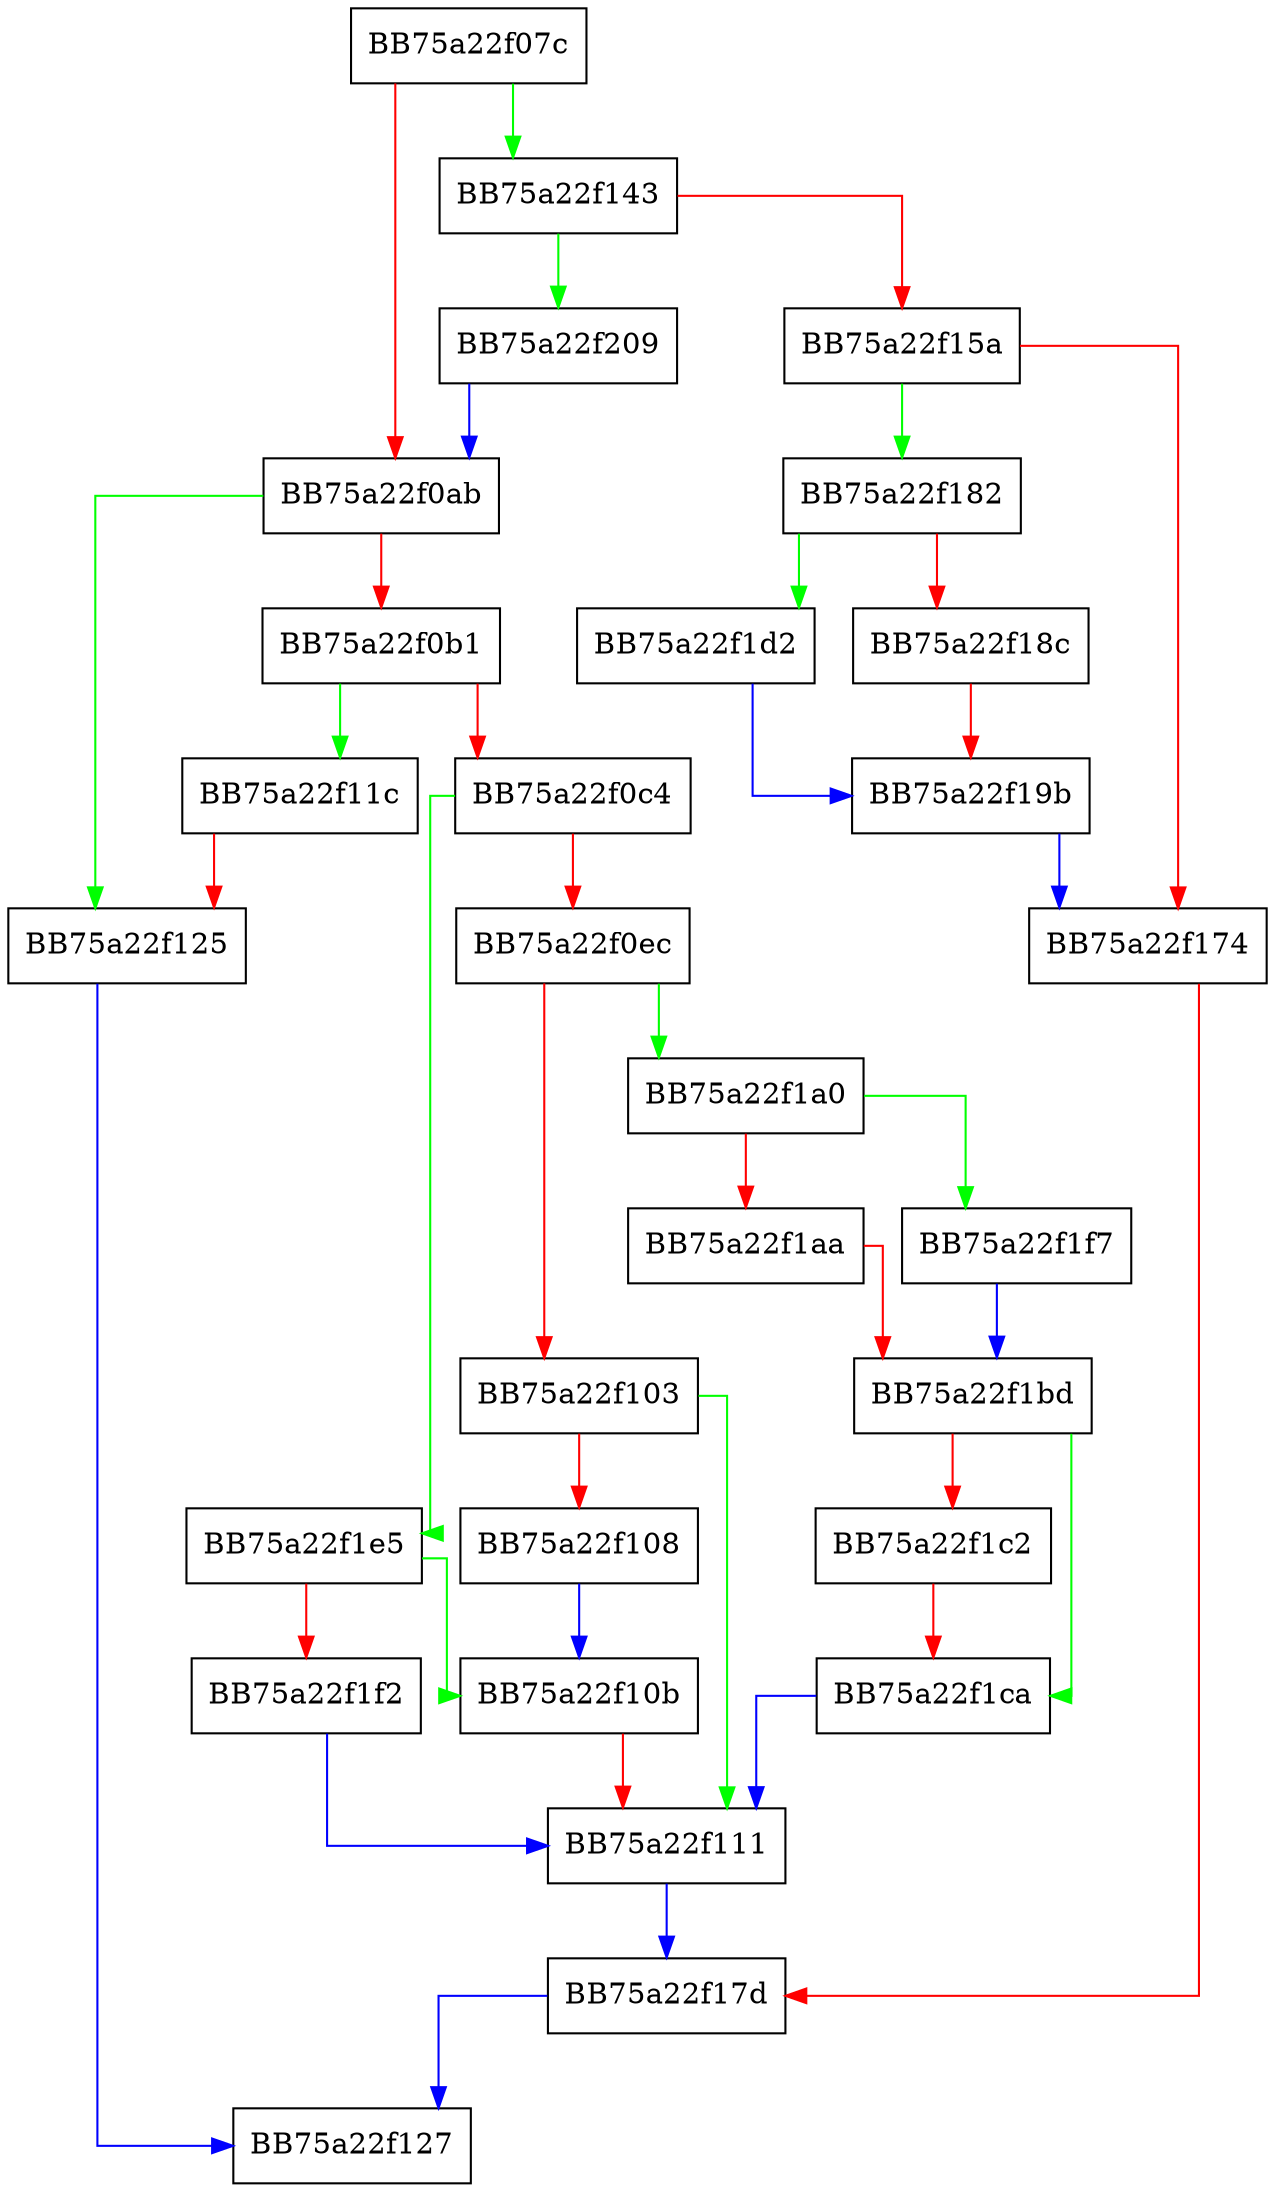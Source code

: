 digraph AddVariantToList {
  node [shape="box"];
  graph [splines=ortho];
  BB75a22f07c -> BB75a22f143 [color="green"];
  BB75a22f07c -> BB75a22f0ab [color="red"];
  BB75a22f0ab -> BB75a22f125 [color="green"];
  BB75a22f0ab -> BB75a22f0b1 [color="red"];
  BB75a22f0b1 -> BB75a22f11c [color="green"];
  BB75a22f0b1 -> BB75a22f0c4 [color="red"];
  BB75a22f0c4 -> BB75a22f1e5 [color="green"];
  BB75a22f0c4 -> BB75a22f0ec [color="red"];
  BB75a22f0ec -> BB75a22f1a0 [color="green"];
  BB75a22f0ec -> BB75a22f103 [color="red"];
  BB75a22f103 -> BB75a22f111 [color="green"];
  BB75a22f103 -> BB75a22f108 [color="red"];
  BB75a22f108 -> BB75a22f10b [color="blue"];
  BB75a22f10b -> BB75a22f111 [color="red"];
  BB75a22f111 -> BB75a22f17d [color="blue"];
  BB75a22f11c -> BB75a22f125 [color="red"];
  BB75a22f125 -> BB75a22f127 [color="blue"];
  BB75a22f143 -> BB75a22f209 [color="green"];
  BB75a22f143 -> BB75a22f15a [color="red"];
  BB75a22f15a -> BB75a22f182 [color="green"];
  BB75a22f15a -> BB75a22f174 [color="red"];
  BB75a22f174 -> BB75a22f17d [color="red"];
  BB75a22f17d -> BB75a22f127 [color="blue"];
  BB75a22f182 -> BB75a22f1d2 [color="green"];
  BB75a22f182 -> BB75a22f18c [color="red"];
  BB75a22f18c -> BB75a22f19b [color="red"];
  BB75a22f19b -> BB75a22f174 [color="blue"];
  BB75a22f1a0 -> BB75a22f1f7 [color="green"];
  BB75a22f1a0 -> BB75a22f1aa [color="red"];
  BB75a22f1aa -> BB75a22f1bd [color="red"];
  BB75a22f1bd -> BB75a22f1ca [color="green"];
  BB75a22f1bd -> BB75a22f1c2 [color="red"];
  BB75a22f1c2 -> BB75a22f1ca [color="red"];
  BB75a22f1ca -> BB75a22f111 [color="blue"];
  BB75a22f1d2 -> BB75a22f19b [color="blue"];
  BB75a22f1e5 -> BB75a22f10b [color="green"];
  BB75a22f1e5 -> BB75a22f1f2 [color="red"];
  BB75a22f1f2 -> BB75a22f111 [color="blue"];
  BB75a22f1f7 -> BB75a22f1bd [color="blue"];
  BB75a22f209 -> BB75a22f0ab [color="blue"];
}